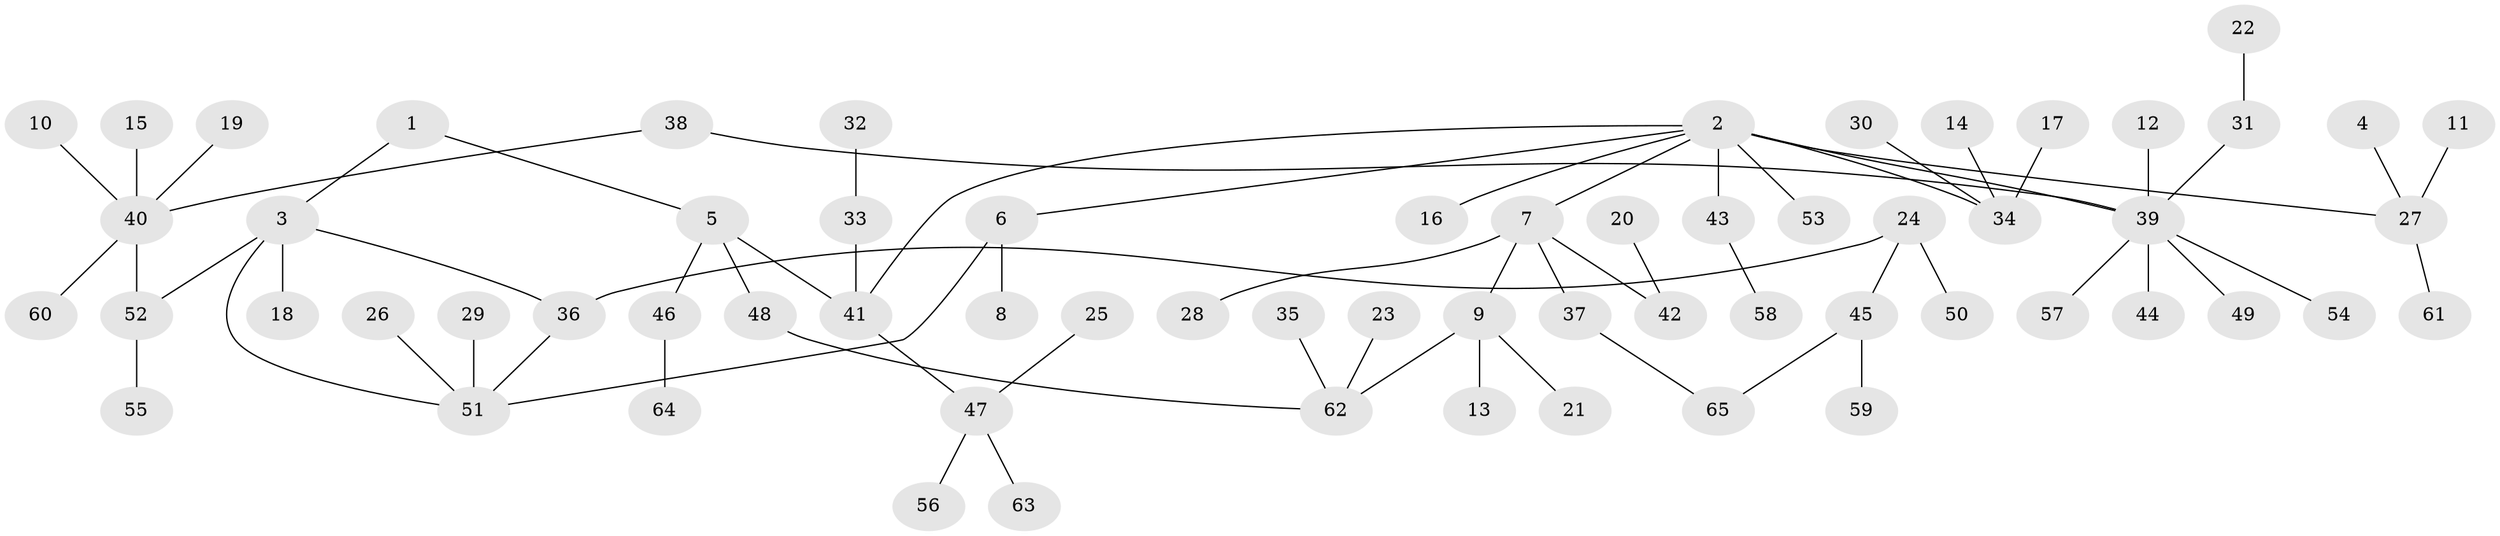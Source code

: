 // original degree distribution, {4: 0.08527131782945736, 5: 0.03875968992248062, 2: 0.2868217054263566, 7: 0.007751937984496124, 6: 0.023255813953488372, 3: 0.10077519379844961, 1: 0.4573643410852713}
// Generated by graph-tools (version 1.1) at 2025/49/03/09/25 03:49:27]
// undirected, 65 vertices, 69 edges
graph export_dot {
graph [start="1"]
  node [color=gray90,style=filled];
  1;
  2;
  3;
  4;
  5;
  6;
  7;
  8;
  9;
  10;
  11;
  12;
  13;
  14;
  15;
  16;
  17;
  18;
  19;
  20;
  21;
  22;
  23;
  24;
  25;
  26;
  27;
  28;
  29;
  30;
  31;
  32;
  33;
  34;
  35;
  36;
  37;
  38;
  39;
  40;
  41;
  42;
  43;
  44;
  45;
  46;
  47;
  48;
  49;
  50;
  51;
  52;
  53;
  54;
  55;
  56;
  57;
  58;
  59;
  60;
  61;
  62;
  63;
  64;
  65;
  1 -- 3 [weight=1.0];
  1 -- 5 [weight=1.0];
  2 -- 6 [weight=1.0];
  2 -- 7 [weight=1.0];
  2 -- 16 [weight=1.0];
  2 -- 27 [weight=1.0];
  2 -- 34 [weight=1.0];
  2 -- 39 [weight=1.0];
  2 -- 41 [weight=1.0];
  2 -- 43 [weight=1.0];
  2 -- 53 [weight=1.0];
  3 -- 18 [weight=1.0];
  3 -- 36 [weight=1.0];
  3 -- 51 [weight=1.0];
  3 -- 52 [weight=1.0];
  4 -- 27 [weight=1.0];
  5 -- 41 [weight=1.0];
  5 -- 46 [weight=1.0];
  5 -- 48 [weight=1.0];
  6 -- 8 [weight=1.0];
  6 -- 51 [weight=1.0];
  7 -- 9 [weight=1.0];
  7 -- 28 [weight=1.0];
  7 -- 37 [weight=1.0];
  7 -- 42 [weight=1.0];
  9 -- 13 [weight=1.0];
  9 -- 21 [weight=1.0];
  9 -- 62 [weight=1.0];
  10 -- 40 [weight=1.0];
  11 -- 27 [weight=1.0];
  12 -- 39 [weight=1.0];
  14 -- 34 [weight=1.0];
  15 -- 40 [weight=1.0];
  17 -- 34 [weight=1.0];
  19 -- 40 [weight=1.0];
  20 -- 42 [weight=1.0];
  22 -- 31 [weight=1.0];
  23 -- 62 [weight=1.0];
  24 -- 36 [weight=1.0];
  24 -- 45 [weight=1.0];
  24 -- 50 [weight=1.0];
  25 -- 47 [weight=1.0];
  26 -- 51 [weight=1.0];
  27 -- 61 [weight=1.0];
  29 -- 51 [weight=1.0];
  30 -- 34 [weight=1.0];
  31 -- 39 [weight=1.0];
  32 -- 33 [weight=1.0];
  33 -- 41 [weight=1.0];
  35 -- 62 [weight=1.0];
  36 -- 51 [weight=1.0];
  37 -- 65 [weight=1.0];
  38 -- 39 [weight=1.0];
  38 -- 40 [weight=1.0];
  39 -- 44 [weight=1.0];
  39 -- 49 [weight=1.0];
  39 -- 54 [weight=1.0];
  39 -- 57 [weight=1.0];
  40 -- 52 [weight=1.0];
  40 -- 60 [weight=1.0];
  41 -- 47 [weight=1.0];
  43 -- 58 [weight=1.0];
  45 -- 59 [weight=1.0];
  45 -- 65 [weight=1.0];
  46 -- 64 [weight=1.0];
  47 -- 56 [weight=1.0];
  47 -- 63 [weight=1.0];
  48 -- 62 [weight=1.0];
  52 -- 55 [weight=1.0];
}
